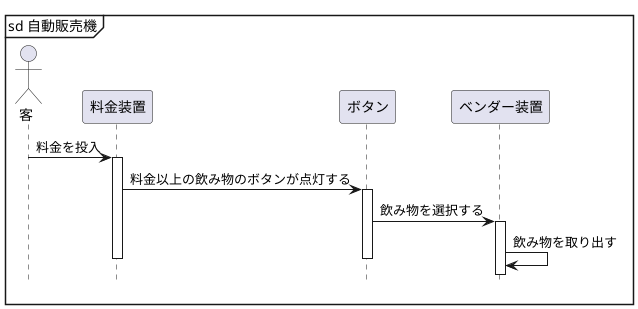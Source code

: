 @startuml
hide footbox
actor 客 as user
participant 料金装置 as price
participant ボタン as button
participant ベンダー装置 as bendar

mainframe sd 自動販売機
user ->price : 料金を投入
activate price
    price -> button : 料金以上の飲み物のボタンが点灯する
    activate button
        button -> bendar : 飲み物を選択する
            activate bendar
                bendar -> bendar : 飲み物を取り出す    
    deactivate button
deactivate price
    
@enduml